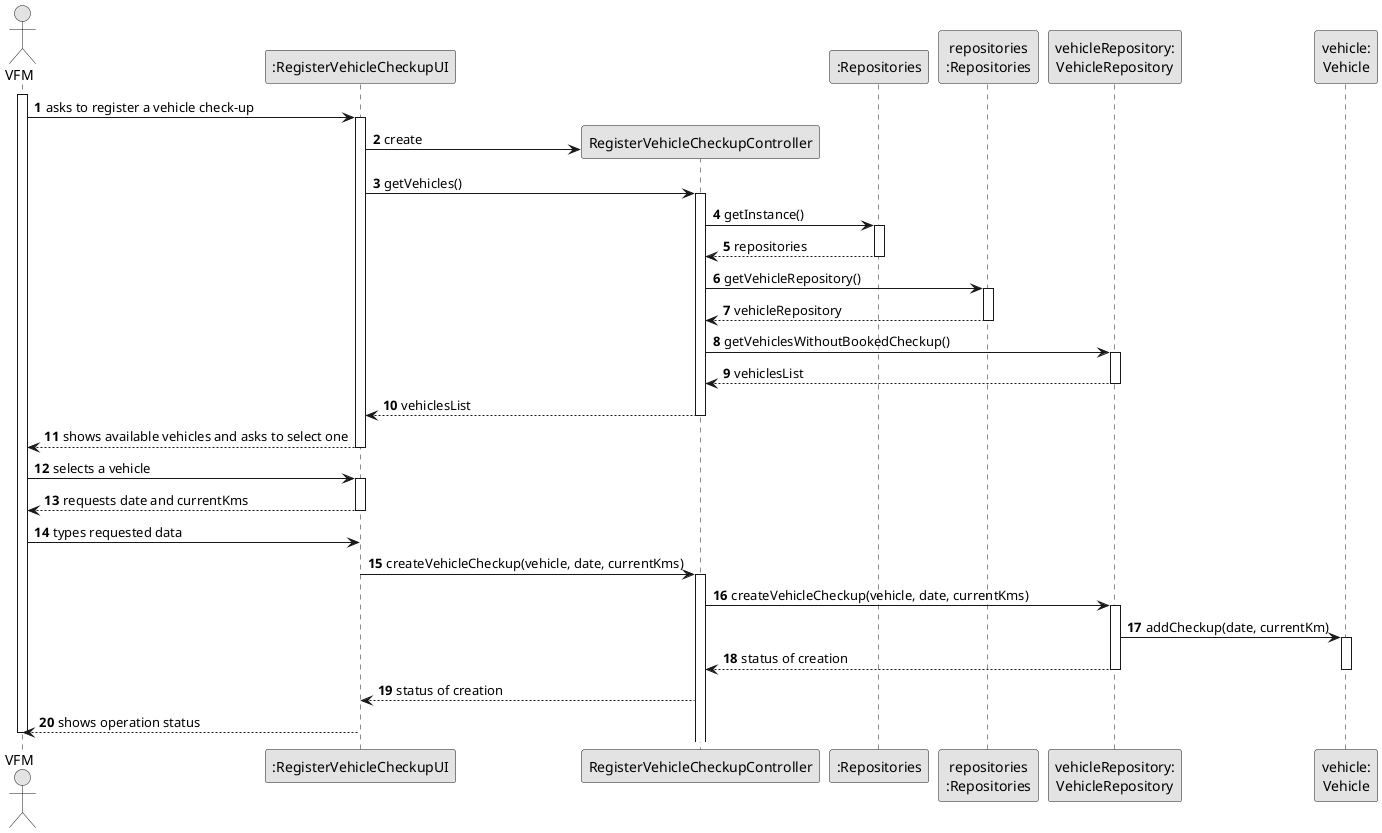 @startuml
skinparam monochrome true
skinparam packageStyle rectangle
skinparam shadowing false

autonumber

'hide footbox
actor "VFM" as VFM
participant ":RegisterVehicleCheckupUI" as UI
participant "RegisterVehicleCheckupController" as CTRL
participant ":Repositories" as RepositorySingleton
participant "repositories\n:Repositories" as PLAT
participant "vehicleRepository:\nVehicleRepository" as VehicleRepository
participant "vehicle:\nVehicle" as vehicle
activate VFM

        VFM -> UI : asks to register a vehicle check-up

        activate UI

'            UI --> ADM : requests data (reference, description,  informal \n description, technical description, duration, cost)
            'create CTRL
            UI -> CTRL** : create

            UI -> CTRL : getVehicles()
            activate CTRL

                CTRL -> RepositorySingleton : getInstance()
                activate RepositorySingleton

                    RepositorySingleton --> CTRL: repositories
                deactivate RepositorySingleton

                CTRL -> PLAT : getVehicleRepository()
                activate PLAT

                    PLAT --> CTRL: vehicleRepository
                deactivate PLAT

                CTRL -> VehicleRepository : getVehiclesWithoutBookedCheckup()
                activate VehicleRepository

                    VehicleRepository --> CTRL : vehiclesList
                deactivate VehicleRepository

                CTRL --> UI : vehiclesList
            deactivate CTRL

            UI --> VFM : shows available vehicles and asks to select one
        deactivate UI

    VFM -> UI : selects a vehicle
    activate UI

        UI --> VFM : requests date and currentKms
    deactivate UI

    VFM -> UI : types requested data



        UI -> CTRL : createVehicleCheckup(vehicle, date, currentKms)
        activate CTRL




                CTRL -> VehicleRepository : createVehicleCheckup(vehicle, date, currentKms)
activate  VehicleRepository

VehicleRepository-> vehicle: addCheckup(date, currentKm)
activate vehicle



 VehicleRepository--> CTRL: status of creation
 deactivate vehicle

deactivate VehicleRepository

CTRL --> UI : status of creation
UI -->VFM : shows operation status
deactivate VFM

@enduml
